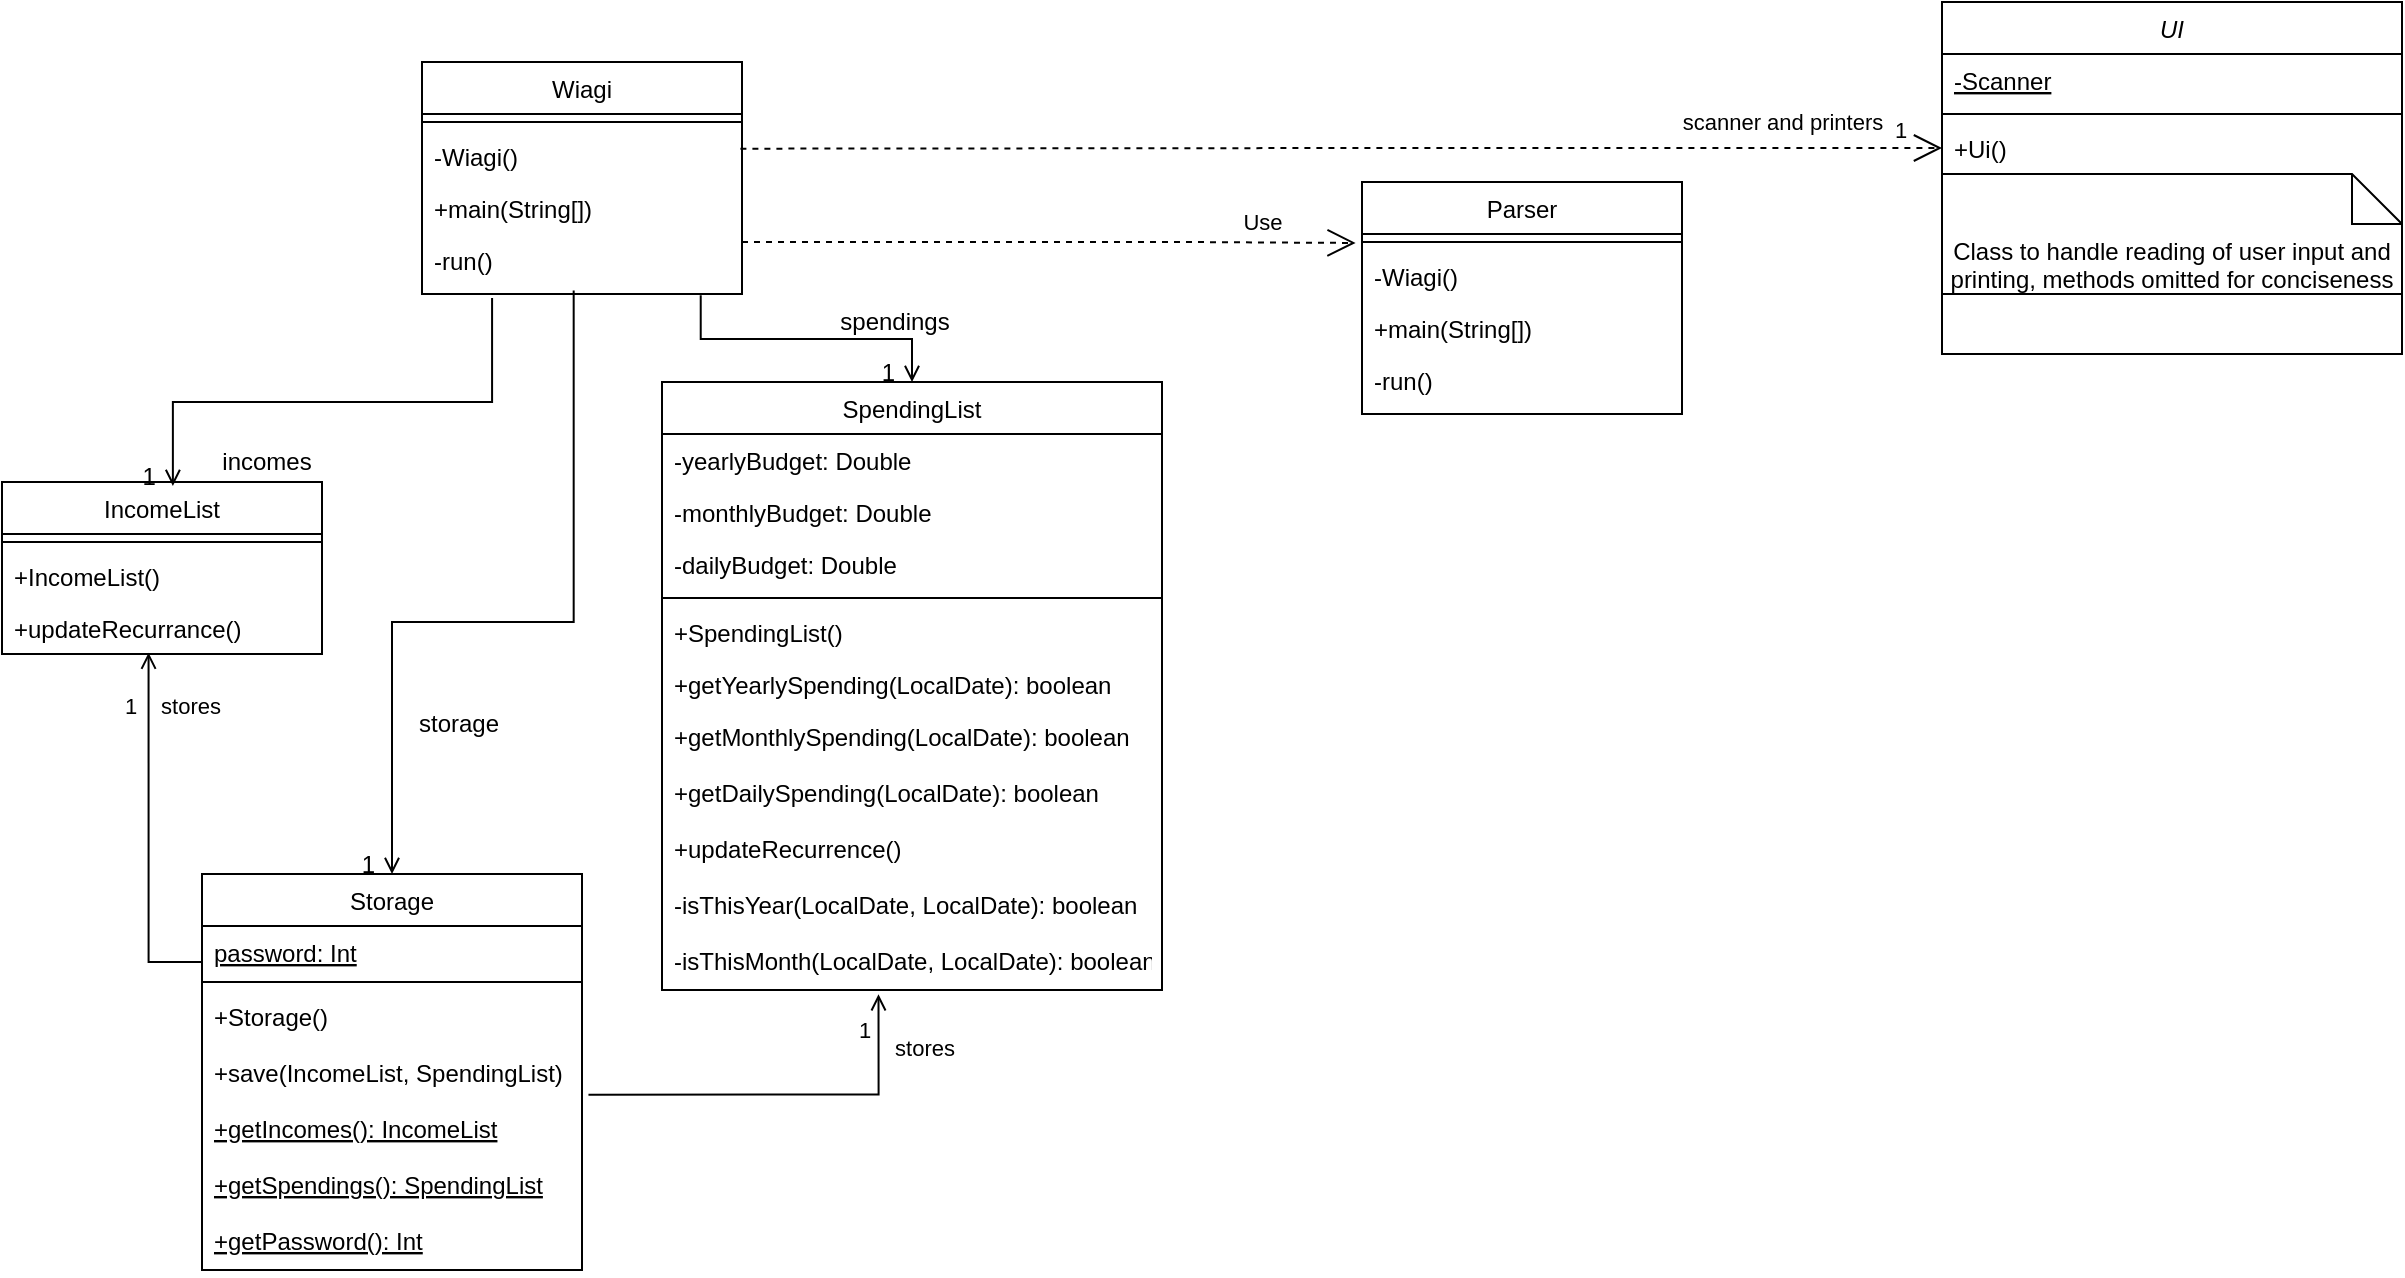 <mxfile version="24.8.3">
  <diagram id="C5RBs43oDa-KdzZeNtuy" name="Page-1">
    <mxGraphModel dx="414" dy="682" grid="1" gridSize="10" guides="1" tooltips="1" connect="1" arrows="1" fold="1" page="1" pageScale="1" pageWidth="827" pageHeight="1169" math="0" shadow="0">
      <root>
        <mxCell id="WIyWlLk6GJQsqaUBKTNV-0" />
        <mxCell id="WIyWlLk6GJQsqaUBKTNV-1" parent="WIyWlLk6GJQsqaUBKTNV-0" />
        <mxCell id="zkfFHV4jXpPFQw0GAbJ--0" value="Wiagi" style="swimlane;fontStyle=0;align=center;verticalAlign=top;childLayout=stackLayout;horizontal=1;startSize=26;horizontalStack=0;resizeParent=1;resizeLast=0;collapsible=1;marginBottom=0;rounded=0;shadow=0;strokeWidth=1;" parent="WIyWlLk6GJQsqaUBKTNV-1" vertex="1">
          <mxGeometry x="220" y="80" width="160" height="116" as="geometry">
            <mxRectangle x="230" y="140" width="160" height="26" as="alternateBounds" />
          </mxGeometry>
        </mxCell>
        <mxCell id="zkfFHV4jXpPFQw0GAbJ--4" value="" style="line;html=1;strokeWidth=1;align=left;verticalAlign=middle;spacingTop=-1;spacingLeft=3;spacingRight=3;rotatable=0;labelPosition=right;points=[];portConstraint=eastwest;" parent="zkfFHV4jXpPFQw0GAbJ--0" vertex="1">
          <mxGeometry y="26" width="160" height="8" as="geometry" />
        </mxCell>
        <mxCell id="FbUPuorxbrIiWv-NIlxl-34" value="-Wiagi()" style="text;align=left;verticalAlign=top;spacingLeft=4;spacingRight=4;overflow=hidden;rotatable=0;points=[[0,0.5],[1,0.5]];portConstraint=eastwest;" vertex="1" parent="zkfFHV4jXpPFQw0GAbJ--0">
          <mxGeometry y="34" width="160" height="26" as="geometry" />
        </mxCell>
        <mxCell id="zkfFHV4jXpPFQw0GAbJ--5" value="+main(String[])" style="text;align=left;verticalAlign=top;spacingLeft=4;spacingRight=4;overflow=hidden;rotatable=0;points=[[0,0.5],[1,0.5]];portConstraint=eastwest;" parent="zkfFHV4jXpPFQw0GAbJ--0" vertex="1">
          <mxGeometry y="60" width="160" height="26" as="geometry" />
        </mxCell>
        <mxCell id="FbUPuorxbrIiWv-NIlxl-0" value="-run()" style="text;align=left;verticalAlign=top;spacingLeft=4;spacingRight=4;overflow=hidden;rotatable=0;points=[[0,0.5],[1,0.5]];portConstraint=eastwest;" vertex="1" parent="zkfFHV4jXpPFQw0GAbJ--0">
          <mxGeometry y="86" width="160" height="30" as="geometry" />
        </mxCell>
        <mxCell id="zkfFHV4jXpPFQw0GAbJ--6" value="IncomeList" style="swimlane;fontStyle=0;align=center;verticalAlign=top;childLayout=stackLayout;horizontal=1;startSize=26;horizontalStack=0;resizeParent=1;resizeLast=0;collapsible=1;marginBottom=0;rounded=0;shadow=0;strokeWidth=1;" parent="WIyWlLk6GJQsqaUBKTNV-1" vertex="1">
          <mxGeometry x="10" y="290" width="160" height="86" as="geometry">
            <mxRectangle x="130" y="380" width="160" height="26" as="alternateBounds" />
          </mxGeometry>
        </mxCell>
        <mxCell id="zkfFHV4jXpPFQw0GAbJ--9" value="" style="line;html=1;strokeWidth=1;align=left;verticalAlign=middle;spacingTop=-1;spacingLeft=3;spacingRight=3;rotatable=0;labelPosition=right;points=[];portConstraint=eastwest;" parent="zkfFHV4jXpPFQw0GAbJ--6" vertex="1">
          <mxGeometry y="26" width="160" height="8" as="geometry" />
        </mxCell>
        <mxCell id="FbUPuorxbrIiWv-NIlxl-35" value="+IncomeList()" style="text;align=left;verticalAlign=top;spacingLeft=4;spacingRight=4;overflow=hidden;rotatable=0;points=[[0,0.5],[1,0.5]];portConstraint=eastwest;" vertex="1" parent="zkfFHV4jXpPFQw0GAbJ--6">
          <mxGeometry y="34" width="160" height="26" as="geometry" />
        </mxCell>
        <mxCell id="zkfFHV4jXpPFQw0GAbJ--11" value="+updateRecurrance()" style="text;align=left;verticalAlign=top;spacingLeft=4;spacingRight=4;overflow=hidden;rotatable=0;points=[[0,0.5],[1,0.5]];portConstraint=eastwest;" parent="zkfFHV4jXpPFQw0GAbJ--6" vertex="1">
          <mxGeometry y="60" width="160" height="26" as="geometry" />
        </mxCell>
        <mxCell id="zkfFHV4jXpPFQw0GAbJ--13" value="Storage" style="swimlane;fontStyle=0;align=center;verticalAlign=top;childLayout=stackLayout;horizontal=1;startSize=26;horizontalStack=0;resizeParent=1;resizeLast=0;collapsible=1;marginBottom=0;rounded=0;shadow=0;strokeWidth=1;" parent="WIyWlLk6GJQsqaUBKTNV-1" vertex="1">
          <mxGeometry x="110" y="486" width="190" height="198" as="geometry">
            <mxRectangle x="340" y="380" width="170" height="26" as="alternateBounds" />
          </mxGeometry>
        </mxCell>
        <mxCell id="FbUPuorxbrIiWv-NIlxl-13" value="password: Int" style="text;align=left;verticalAlign=top;spacingLeft=4;spacingRight=4;overflow=hidden;rotatable=0;points=[[0,0.5],[1,0.5]];portConstraint=eastwest;fontStyle=4" vertex="1" parent="zkfFHV4jXpPFQw0GAbJ--13">
          <mxGeometry y="26" width="190" height="24" as="geometry" />
        </mxCell>
        <mxCell id="zkfFHV4jXpPFQw0GAbJ--15" value="" style="line;html=1;strokeWidth=1;align=left;verticalAlign=middle;spacingTop=-1;spacingLeft=3;spacingRight=3;rotatable=0;labelPosition=right;points=[];portConstraint=eastwest;" parent="zkfFHV4jXpPFQw0GAbJ--13" vertex="1">
          <mxGeometry y="50" width="190" height="8" as="geometry" />
        </mxCell>
        <mxCell id="FbUPuorxbrIiWv-NIlxl-37" value="+Storage()" style="text;align=left;verticalAlign=top;spacingLeft=4;spacingRight=4;overflow=hidden;rotatable=0;points=[[0,0.5],[1,0.5]];portConstraint=eastwest;" vertex="1" parent="zkfFHV4jXpPFQw0GAbJ--13">
          <mxGeometry y="58" width="190" height="28" as="geometry" />
        </mxCell>
        <mxCell id="FbUPuorxbrIiWv-NIlxl-27" value="+save(IncomeList, SpendingList)" style="text;align=left;verticalAlign=top;spacingLeft=4;spacingRight=4;overflow=hidden;rotatable=0;points=[[0,0.5],[1,0.5]];portConstraint=eastwest;" vertex="1" parent="zkfFHV4jXpPFQw0GAbJ--13">
          <mxGeometry y="86" width="190" height="28" as="geometry" />
        </mxCell>
        <mxCell id="FbUPuorxbrIiWv-NIlxl-38" value="+getIncomes(): IncomeList" style="text;align=left;verticalAlign=top;spacingLeft=4;spacingRight=4;overflow=hidden;rotatable=0;points=[[0,0.5],[1,0.5]];portConstraint=eastwest;fontStyle=4" vertex="1" parent="zkfFHV4jXpPFQw0GAbJ--13">
          <mxGeometry y="114" width="190" height="28" as="geometry" />
        </mxCell>
        <mxCell id="FbUPuorxbrIiWv-NIlxl-39" value="+getSpendings(): SpendingList" style="text;align=left;verticalAlign=top;spacingLeft=4;spacingRight=4;overflow=hidden;rotatable=0;points=[[0,0.5],[1,0.5]];portConstraint=eastwest;fontStyle=4" vertex="1" parent="zkfFHV4jXpPFQw0GAbJ--13">
          <mxGeometry y="142" width="190" height="28" as="geometry" />
        </mxCell>
        <mxCell id="FbUPuorxbrIiWv-NIlxl-40" value="+getPassword(): Int" style="text;align=left;verticalAlign=top;spacingLeft=4;spacingRight=4;overflow=hidden;rotatable=0;points=[[0,0.5],[1,0.5]];portConstraint=eastwest;fontStyle=4" vertex="1" parent="zkfFHV4jXpPFQw0GAbJ--13">
          <mxGeometry y="170" width="190" height="28" as="geometry" />
        </mxCell>
        <mxCell id="zkfFHV4jXpPFQw0GAbJ--17" value="SpendingList" style="swimlane;fontStyle=0;align=center;verticalAlign=top;childLayout=stackLayout;horizontal=1;startSize=26;horizontalStack=0;resizeParent=1;resizeLast=0;collapsible=1;marginBottom=0;rounded=0;shadow=0;strokeWidth=1;" parent="WIyWlLk6GJQsqaUBKTNV-1" vertex="1">
          <mxGeometry x="340" y="240" width="250" height="304" as="geometry">
            <mxRectangle x="550" y="140" width="160" height="26" as="alternateBounds" />
          </mxGeometry>
        </mxCell>
        <mxCell id="FbUPuorxbrIiWv-NIlxl-28" value="-yearlyBudget: Double" style="text;align=left;verticalAlign=top;spacingLeft=4;spacingRight=4;overflow=hidden;rotatable=0;points=[[0,0.5],[1,0.5]];portConstraint=eastwest;rounded=0;shadow=0;html=0;fontStyle=0" vertex="1" parent="zkfFHV4jXpPFQw0GAbJ--17">
          <mxGeometry y="26" width="250" height="26" as="geometry" />
        </mxCell>
        <mxCell id="zkfFHV4jXpPFQw0GAbJ--22" value="-monthlyBudget: Double" style="text;align=left;verticalAlign=top;spacingLeft=4;spacingRight=4;overflow=hidden;rotatable=0;points=[[0,0.5],[1,0.5]];portConstraint=eastwest;rounded=0;shadow=0;html=0;fontStyle=0" parent="zkfFHV4jXpPFQw0GAbJ--17" vertex="1">
          <mxGeometry y="52" width="250" height="26" as="geometry" />
        </mxCell>
        <mxCell id="zkfFHV4jXpPFQw0GAbJ--20" value="-dailyBudget: Double" style="text;align=left;verticalAlign=top;spacingLeft=4;spacingRight=4;overflow=hidden;rotatable=0;points=[[0,0.5],[1,0.5]];portConstraint=eastwest;rounded=0;shadow=0;html=0;fontStyle=0" parent="zkfFHV4jXpPFQw0GAbJ--17" vertex="1">
          <mxGeometry y="78" width="250" height="26" as="geometry" />
        </mxCell>
        <mxCell id="zkfFHV4jXpPFQw0GAbJ--23" value="" style="line;html=1;strokeWidth=1;align=left;verticalAlign=middle;spacingTop=-1;spacingLeft=3;spacingRight=3;rotatable=0;labelPosition=right;points=[];portConstraint=eastwest;" parent="zkfFHV4jXpPFQw0GAbJ--17" vertex="1">
          <mxGeometry y="104" width="250" height="8" as="geometry" />
        </mxCell>
        <mxCell id="FbUPuorxbrIiWv-NIlxl-36" value="+SpendingList()" style="text;align=left;verticalAlign=top;spacingLeft=4;spacingRight=4;overflow=hidden;rotatable=0;points=[[0,0.5],[1,0.5]];portConstraint=eastwest;" vertex="1" parent="zkfFHV4jXpPFQw0GAbJ--17">
          <mxGeometry y="112" width="250" height="26" as="geometry" />
        </mxCell>
        <mxCell id="zkfFHV4jXpPFQw0GAbJ--24" value="+getYearlySpending(LocalDate): boolean" style="text;align=left;verticalAlign=top;spacingLeft=4;spacingRight=4;overflow=hidden;rotatable=0;points=[[0,0.5],[1,0.5]];portConstraint=eastwest;" parent="zkfFHV4jXpPFQw0GAbJ--17" vertex="1">
          <mxGeometry y="138" width="250" height="26" as="geometry" />
        </mxCell>
        <mxCell id="FbUPuorxbrIiWv-NIlxl-30" value="+getMonthlySpending(LocalDate): boolean" style="text;align=left;verticalAlign=top;spacingLeft=4;spacingRight=4;overflow=hidden;rotatable=0;points=[[0,0.5],[1,0.5]];portConstraint=eastwest;" vertex="1" parent="zkfFHV4jXpPFQw0GAbJ--17">
          <mxGeometry y="164" width="250" height="28" as="geometry" />
        </mxCell>
        <mxCell id="FbUPuorxbrIiWv-NIlxl-31" value="+getDailySpending(LocalDate): boolean" style="text;align=left;verticalAlign=top;spacingLeft=4;spacingRight=4;overflow=hidden;rotatable=0;points=[[0,0.5],[1,0.5]];portConstraint=eastwest;" vertex="1" parent="zkfFHV4jXpPFQw0GAbJ--17">
          <mxGeometry y="192" width="250" height="28" as="geometry" />
        </mxCell>
        <mxCell id="zkfFHV4jXpPFQw0GAbJ--25" value="+updateRecurrence()&#xa;" style="text;align=left;verticalAlign=top;spacingLeft=4;spacingRight=4;overflow=hidden;rotatable=0;points=[[0,0.5],[1,0.5]];portConstraint=eastwest;" parent="zkfFHV4jXpPFQw0GAbJ--17" vertex="1">
          <mxGeometry y="220" width="250" height="28" as="geometry" />
        </mxCell>
        <mxCell id="FbUPuorxbrIiWv-NIlxl-32" value="-isThisYear(LocalDate, LocalDate): boolean" style="text;align=left;verticalAlign=top;spacingLeft=4;spacingRight=4;overflow=hidden;rotatable=0;points=[[0,0.5],[1,0.5]];portConstraint=eastwest;" vertex="1" parent="zkfFHV4jXpPFQw0GAbJ--17">
          <mxGeometry y="248" width="250" height="28" as="geometry" />
        </mxCell>
        <mxCell id="FbUPuorxbrIiWv-NIlxl-33" value="-isThisMonth(LocalDate, LocalDate): boolean" style="text;align=left;verticalAlign=top;spacingLeft=4;spacingRight=4;overflow=hidden;rotatable=0;points=[[0,0.5],[1,0.5]];portConstraint=eastwest;" vertex="1" parent="zkfFHV4jXpPFQw0GAbJ--17">
          <mxGeometry y="276" width="250" height="28" as="geometry" />
        </mxCell>
        <mxCell id="zkfFHV4jXpPFQw0GAbJ--26" value="" style="endArrow=open;shadow=0;strokeWidth=1;rounded=0;curved=0;endFill=1;edgeStyle=elbowEdgeStyle;elbow=vertical;exitX=0.871;exitY=1.019;exitDx=0;exitDy=0;exitPerimeter=0;" parent="WIyWlLk6GJQsqaUBKTNV-1" source="FbUPuorxbrIiWv-NIlxl-0" target="zkfFHV4jXpPFQw0GAbJ--17" edge="1">
          <mxGeometry x="0.5" y="41" relative="1" as="geometry">
            <mxPoint x="380" y="192" as="sourcePoint" />
            <mxPoint x="540" y="192" as="targetPoint" />
            <mxPoint x="-40" y="32" as="offset" />
          </mxGeometry>
        </mxCell>
        <mxCell id="zkfFHV4jXpPFQw0GAbJ--27" value="" style="resizable=0;align=left;verticalAlign=bottom;labelBackgroundColor=none;fontSize=12;" parent="zkfFHV4jXpPFQw0GAbJ--26" connectable="0" vertex="1">
          <mxGeometry x="-1" relative="1" as="geometry">
            <mxPoint y="4" as="offset" />
          </mxGeometry>
        </mxCell>
        <mxCell id="zkfFHV4jXpPFQw0GAbJ--28" value="1" style="resizable=0;align=right;verticalAlign=bottom;labelBackgroundColor=none;fontSize=12;" parent="zkfFHV4jXpPFQw0GAbJ--26" connectable="0" vertex="1">
          <mxGeometry x="1" relative="1" as="geometry">
            <mxPoint x="-7" y="4" as="offset" />
          </mxGeometry>
        </mxCell>
        <mxCell id="zkfFHV4jXpPFQw0GAbJ--29" value="spendings" style="text;html=1;resizable=0;points=[];;align=center;verticalAlign=middle;labelBackgroundColor=none;rounded=0;shadow=0;strokeWidth=1;fontSize=12;" parent="zkfFHV4jXpPFQw0GAbJ--26" vertex="1" connectable="0">
          <mxGeometry x="0.5" y="49" relative="1" as="geometry">
            <mxPoint x="6" y="40" as="offset" />
          </mxGeometry>
        </mxCell>
        <mxCell id="FbUPuorxbrIiWv-NIlxl-2" value="" style="endArrow=open;shadow=0;strokeWidth=1;rounded=0;curved=0;endFill=1;edgeStyle=elbowEdgeStyle;elbow=vertical;exitX=0.219;exitY=1.067;exitDx=0;exitDy=0;exitPerimeter=0;entryX=0.534;entryY=0.023;entryDx=0;entryDy=0;entryPerimeter=0;" edge="1" parent="WIyWlLk6GJQsqaUBKTNV-1" source="FbUPuorxbrIiWv-NIlxl-0" target="zkfFHV4jXpPFQw0GAbJ--6">
          <mxGeometry x="0.5" y="41" relative="1" as="geometry">
            <mxPoint x="230" y="210" as="sourcePoint" />
            <mxPoint x="160" y="300" as="targetPoint" />
            <mxPoint x="-40" y="32" as="offset" />
            <Array as="points">
              <mxPoint x="170" y="250" />
            </Array>
          </mxGeometry>
        </mxCell>
        <mxCell id="FbUPuorxbrIiWv-NIlxl-3" value="" style="resizable=0;align=left;verticalAlign=bottom;labelBackgroundColor=none;fontSize=12;" connectable="0" vertex="1" parent="FbUPuorxbrIiWv-NIlxl-2">
          <mxGeometry x="-1" relative="1" as="geometry">
            <mxPoint y="4" as="offset" />
          </mxGeometry>
        </mxCell>
        <mxCell id="FbUPuorxbrIiWv-NIlxl-4" value="1" style="resizable=0;align=right;verticalAlign=bottom;labelBackgroundColor=none;fontSize=12;" connectable="0" vertex="1" parent="FbUPuorxbrIiWv-NIlxl-2">
          <mxGeometry x="1" relative="1" as="geometry">
            <mxPoint x="-7" y="4" as="offset" />
          </mxGeometry>
        </mxCell>
        <mxCell id="FbUPuorxbrIiWv-NIlxl-5" value="incomes" style="text;html=1;resizable=0;points=[];;align=center;verticalAlign=middle;labelBackgroundColor=none;rounded=0;shadow=0;strokeWidth=1;fontSize=12;" vertex="1" connectable="0" parent="FbUPuorxbrIiWv-NIlxl-2">
          <mxGeometry x="0.5" y="49" relative="1" as="geometry">
            <mxPoint x="25" y="-19" as="offset" />
          </mxGeometry>
        </mxCell>
        <mxCell id="FbUPuorxbrIiWv-NIlxl-8" value="" style="endArrow=open;shadow=0;strokeWidth=1;rounded=0;curved=0;endFill=1;edgeStyle=elbowEdgeStyle;elbow=vertical;exitX=0.474;exitY=0.943;exitDx=0;exitDy=0;exitPerimeter=0;entryX=0.5;entryY=0;entryDx=0;entryDy=0;" edge="1" parent="WIyWlLk6GJQsqaUBKTNV-1" source="FbUPuorxbrIiWv-NIlxl-0" target="zkfFHV4jXpPFQw0GAbJ--13">
          <mxGeometry x="0.5" y="41" relative="1" as="geometry">
            <mxPoint x="352.5" y="210" as="sourcePoint" />
            <mxPoint x="247.5" y="288" as="targetPoint" />
            <mxPoint x="-40" y="32" as="offset" />
            <Array as="points">
              <mxPoint x="290" y="360" />
            </Array>
          </mxGeometry>
        </mxCell>
        <mxCell id="FbUPuorxbrIiWv-NIlxl-9" value="" style="resizable=0;align=left;verticalAlign=bottom;labelBackgroundColor=none;fontSize=12;" connectable="0" vertex="1" parent="FbUPuorxbrIiWv-NIlxl-8">
          <mxGeometry x="-1" relative="1" as="geometry">
            <mxPoint y="4" as="offset" />
          </mxGeometry>
        </mxCell>
        <mxCell id="FbUPuorxbrIiWv-NIlxl-10" value="1" style="resizable=0;align=right;verticalAlign=bottom;labelBackgroundColor=none;fontSize=12;" connectable="0" vertex="1" parent="FbUPuorxbrIiWv-NIlxl-8">
          <mxGeometry x="1" relative="1" as="geometry">
            <mxPoint x="-7" y="4" as="offset" />
          </mxGeometry>
        </mxCell>
        <mxCell id="FbUPuorxbrIiWv-NIlxl-11" value="storage" style="text;html=1;resizable=0;points=[];;align=center;verticalAlign=middle;labelBackgroundColor=none;rounded=0;shadow=0;strokeWidth=1;fontSize=12;" vertex="1" connectable="0" parent="FbUPuorxbrIiWv-NIlxl-8">
          <mxGeometry x="0.5" y="49" relative="1" as="geometry">
            <mxPoint x="-16" y="20" as="offset" />
          </mxGeometry>
        </mxCell>
        <mxCell id="FbUPuorxbrIiWv-NIlxl-14" style="edgeStyle=orthogonalEdgeStyle;rounded=0;orthogonalLoop=1;jettySize=auto;html=1;entryX=0.458;entryY=0.974;entryDx=0;entryDy=0;entryPerimeter=0;endArrow=open;endFill=0;" edge="1" parent="WIyWlLk6GJQsqaUBKTNV-1" source="FbUPuorxbrIiWv-NIlxl-13" target="zkfFHV4jXpPFQw0GAbJ--11">
          <mxGeometry relative="1" as="geometry">
            <Array as="points">
              <mxPoint x="83" y="530" />
            </Array>
          </mxGeometry>
        </mxCell>
        <mxCell id="FbUPuorxbrIiWv-NIlxl-43" value="1" style="edgeLabel;html=1;align=center;verticalAlign=middle;resizable=0;points=[];" vertex="1" connectable="0" parent="FbUPuorxbrIiWv-NIlxl-14">
          <mxGeometry x="0.892" y="1" relative="1" as="geometry">
            <mxPoint x="-9" y="17" as="offset" />
          </mxGeometry>
        </mxCell>
        <mxCell id="FbUPuorxbrIiWv-NIlxl-44" value="stores" style="edgeLabel;html=1;align=center;verticalAlign=middle;resizable=0;points=[];" vertex="1" connectable="0" parent="FbUPuorxbrIiWv-NIlxl-14">
          <mxGeometry x="0.821" y="-3" relative="1" as="geometry">
            <mxPoint x="17" y="10" as="offset" />
          </mxGeometry>
        </mxCell>
        <mxCell id="FbUPuorxbrIiWv-NIlxl-16" value="" style="resizable=0;align=right;verticalAlign=bottom;labelBackgroundColor=none;fontSize=12;" connectable="0" vertex="1" parent="WIyWlLk6GJQsqaUBKTNV-1">
          <mxGeometry x="190" y="319.997" as="geometry">
            <mxPoint x="10" y="9" as="offset" />
          </mxGeometry>
        </mxCell>
        <mxCell id="FbUPuorxbrIiWv-NIlxl-18" value="" style="resizable=0;align=right;verticalAlign=bottom;labelBackgroundColor=none;fontSize=12;" connectable="0" vertex="1" parent="WIyWlLk6GJQsqaUBKTNV-1">
          <mxGeometry x="240" y="309.997" as="geometry">
            <mxPoint x="410" y="42" as="offset" />
          </mxGeometry>
        </mxCell>
        <mxCell id="FbUPuorxbrIiWv-NIlxl-17" style="edgeStyle=orthogonalEdgeStyle;rounded=0;orthogonalLoop=1;jettySize=auto;html=1;entryX=0.433;entryY=1.076;entryDx=0;entryDy=0;entryPerimeter=0;exitX=1.017;exitY=0.869;exitDx=0;exitDy=0;exitPerimeter=0;endArrow=open;endFill=0;" edge="1" parent="WIyWlLk6GJQsqaUBKTNV-1" source="FbUPuorxbrIiWv-NIlxl-27" target="FbUPuorxbrIiWv-NIlxl-33">
          <mxGeometry relative="1" as="geometry">
            <mxPoint x="556" y="340" as="targetPoint" />
            <Array as="points">
              <mxPoint x="448" y="596" />
            </Array>
          </mxGeometry>
        </mxCell>
        <mxCell id="FbUPuorxbrIiWv-NIlxl-41" value="stores" style="edgeLabel;html=1;align=center;verticalAlign=middle;resizable=0;points=[];" vertex="1" connectable="0" parent="FbUPuorxbrIiWv-NIlxl-17">
          <mxGeometry x="0.781" y="1" relative="1" as="geometry">
            <mxPoint x="23" y="5" as="offset" />
          </mxGeometry>
        </mxCell>
        <mxCell id="FbUPuorxbrIiWv-NIlxl-42" value="1" style="edgeLabel;html=1;align=center;verticalAlign=middle;resizable=0;points=[];" vertex="1" connectable="0" parent="FbUPuorxbrIiWv-NIlxl-17">
          <mxGeometry x="0.82" y="2" relative="1" as="geometry">
            <mxPoint x="-6" as="offset" />
          </mxGeometry>
        </mxCell>
        <mxCell id="FbUPuorxbrIiWv-NIlxl-49" value="UI" style="swimlane;fontStyle=2;align=center;verticalAlign=top;childLayout=stackLayout;horizontal=1;startSize=26;horizontalStack=0;resizeParent=1;resizeLast=0;collapsible=1;marginBottom=0;rounded=0;shadow=0;strokeWidth=1;" vertex="1" parent="WIyWlLk6GJQsqaUBKTNV-1">
          <mxGeometry x="980" y="50" width="230" height="176" as="geometry">
            <mxRectangle x="230" y="140" width="160" height="26" as="alternateBounds" />
          </mxGeometry>
        </mxCell>
        <mxCell id="FbUPuorxbrIiWv-NIlxl-61" value="-Scanner" style="text;align=left;verticalAlign=top;spacingLeft=4;spacingRight=4;overflow=hidden;rotatable=0;points=[[0,0.5],[1,0.5]];portConstraint=eastwest;rounded=0;shadow=0;html=0;fontStyle=4" vertex="1" parent="FbUPuorxbrIiWv-NIlxl-49">
          <mxGeometry y="26" width="230" height="26" as="geometry" />
        </mxCell>
        <mxCell id="FbUPuorxbrIiWv-NIlxl-62" value="" style="line;html=1;strokeWidth=1;align=left;verticalAlign=middle;spacingTop=-1;spacingLeft=3;spacingRight=3;rotatable=0;labelPosition=right;points=[];portConstraint=eastwest;" vertex="1" parent="FbUPuorxbrIiWv-NIlxl-49">
          <mxGeometry y="52" width="230" height="8" as="geometry" />
        </mxCell>
        <mxCell id="FbUPuorxbrIiWv-NIlxl-63" value="+Ui()" style="text;align=left;verticalAlign=top;spacingLeft=4;spacingRight=4;overflow=hidden;rotatable=0;points=[[0,0.5],[1,0.5]];portConstraint=eastwest;rounded=0;shadow=0;html=0;fontStyle=0" vertex="1" parent="FbUPuorxbrIiWv-NIlxl-49">
          <mxGeometry y="60" width="230" height="26" as="geometry" />
        </mxCell>
        <mxCell id="FbUPuorxbrIiWv-NIlxl-58" value="Class to handle reading of user input and printing, methods omitted for conciseness" style="shape=note2;boundedLbl=1;whiteSpace=wrap;html=1;size=25;verticalAlign=top;align=center;" vertex="1" parent="FbUPuorxbrIiWv-NIlxl-49">
          <mxGeometry y="86" width="230" height="60" as="geometry" />
        </mxCell>
        <mxCell id="FbUPuorxbrIiWv-NIlxl-57" value="scanner and printers" style="endArrow=open;endSize=12;dashed=1;html=1;rounded=0;exitX=0.995;exitY=0.359;exitDx=0;exitDy=0;exitPerimeter=0;entryX=0;entryY=0.5;entryDx=0;entryDy=0;" edge="1" parent="WIyWlLk6GJQsqaUBKTNV-1" source="FbUPuorxbrIiWv-NIlxl-34" target="FbUPuorxbrIiWv-NIlxl-63">
          <mxGeometry x="0.734" y="13" width="160" relative="1" as="geometry">
            <mxPoint x="380.0" y="120" as="sourcePoint" />
            <mxPoint x="688.36" y="120" as="targetPoint" />
            <Array as="points">
              <mxPoint x="700" y="123" />
            </Array>
            <mxPoint as="offset" />
          </mxGeometry>
        </mxCell>
        <mxCell id="FbUPuorxbrIiWv-NIlxl-64" value="1" style="edgeLabel;html=1;align=center;verticalAlign=middle;resizable=0;points=[];" vertex="1" connectable="0" parent="FbUPuorxbrIiWv-NIlxl-57">
          <mxGeometry x="0.931" y="-2" relative="1" as="geometry">
            <mxPoint y="-11" as="offset" />
          </mxGeometry>
        </mxCell>
        <mxCell id="FbUPuorxbrIiWv-NIlxl-66" value="Parser" style="swimlane;fontStyle=0;align=center;verticalAlign=top;childLayout=stackLayout;horizontal=1;startSize=26;horizontalStack=0;resizeParent=1;resizeLast=0;collapsible=1;marginBottom=0;rounded=0;shadow=0;strokeWidth=1;" vertex="1" parent="WIyWlLk6GJQsqaUBKTNV-1">
          <mxGeometry x="690" y="140" width="160" height="116" as="geometry">
            <mxRectangle x="230" y="140" width="160" height="26" as="alternateBounds" />
          </mxGeometry>
        </mxCell>
        <mxCell id="FbUPuorxbrIiWv-NIlxl-67" value="" style="line;html=1;strokeWidth=1;align=left;verticalAlign=middle;spacingTop=-1;spacingLeft=3;spacingRight=3;rotatable=0;labelPosition=right;points=[];portConstraint=eastwest;" vertex="1" parent="FbUPuorxbrIiWv-NIlxl-66">
          <mxGeometry y="26" width="160" height="8" as="geometry" />
        </mxCell>
        <mxCell id="FbUPuorxbrIiWv-NIlxl-68" value="-Wiagi()" style="text;align=left;verticalAlign=top;spacingLeft=4;spacingRight=4;overflow=hidden;rotatable=0;points=[[0,0.5],[1,0.5]];portConstraint=eastwest;" vertex="1" parent="FbUPuorxbrIiWv-NIlxl-66">
          <mxGeometry y="34" width="160" height="26" as="geometry" />
        </mxCell>
        <mxCell id="FbUPuorxbrIiWv-NIlxl-69" value="+main(String[])" style="text;align=left;verticalAlign=top;spacingLeft=4;spacingRight=4;overflow=hidden;rotatable=0;points=[[0,0.5],[1,0.5]];portConstraint=eastwest;" vertex="1" parent="FbUPuorxbrIiWv-NIlxl-66">
          <mxGeometry y="60" width="160" height="26" as="geometry" />
        </mxCell>
        <mxCell id="FbUPuorxbrIiWv-NIlxl-70" value="-run()" style="text;align=left;verticalAlign=top;spacingLeft=4;spacingRight=4;overflow=hidden;rotatable=0;points=[[0,0.5],[1,0.5]];portConstraint=eastwest;" vertex="1" parent="FbUPuorxbrIiWv-NIlxl-66">
          <mxGeometry y="86" width="160" height="30" as="geometry" />
        </mxCell>
        <mxCell id="FbUPuorxbrIiWv-NIlxl-87" value="Use" style="endArrow=open;endSize=12;dashed=1;html=1;rounded=0;entryX=-0.02;entryY=-0.135;entryDx=0;entryDy=0;entryPerimeter=0;" edge="1" parent="WIyWlLk6GJQsqaUBKTNV-1" target="FbUPuorxbrIiWv-NIlxl-68">
          <mxGeometry x="0.695" y="10" width="160" relative="1" as="geometry">
            <mxPoint x="380" y="170" as="sourcePoint" />
            <mxPoint x="540" y="170" as="targetPoint" />
            <Array as="points">
              <mxPoint x="600" y="170" />
            </Array>
            <mxPoint as="offset" />
          </mxGeometry>
        </mxCell>
      </root>
    </mxGraphModel>
  </diagram>
</mxfile>
